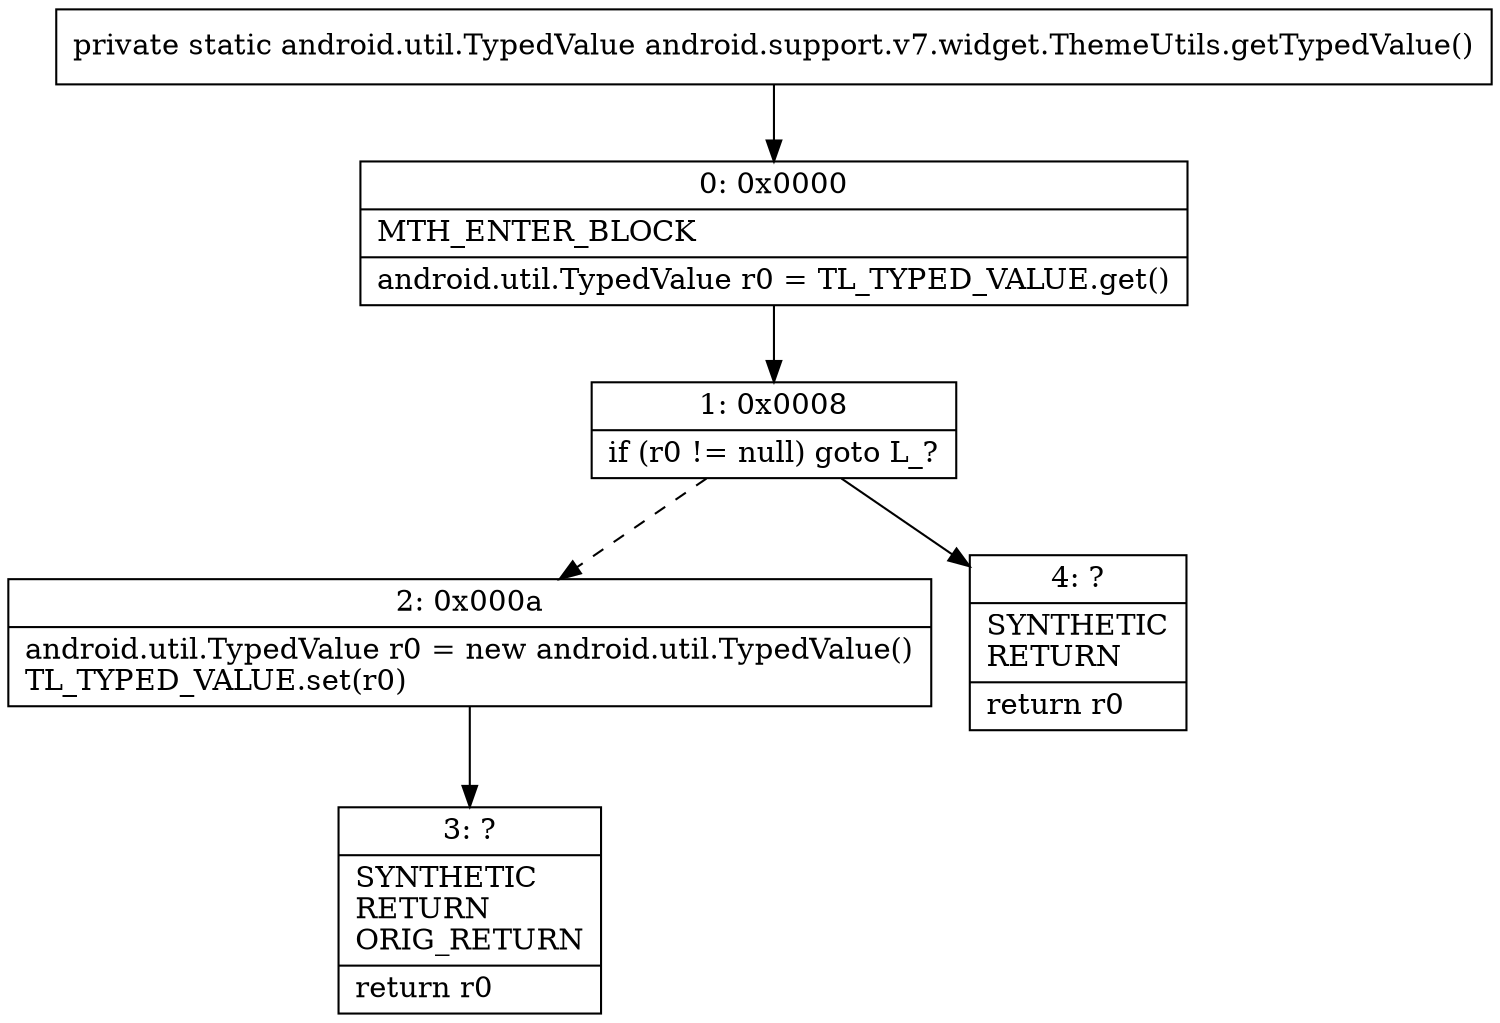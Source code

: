 digraph "CFG forandroid.support.v7.widget.ThemeUtils.getTypedValue()Landroid\/util\/TypedValue;" {
Node_0 [shape=record,label="{0\:\ 0x0000|MTH_ENTER_BLOCK\l|android.util.TypedValue r0 = TL_TYPED_VALUE.get()\l}"];
Node_1 [shape=record,label="{1\:\ 0x0008|if (r0 != null) goto L_?\l}"];
Node_2 [shape=record,label="{2\:\ 0x000a|android.util.TypedValue r0 = new android.util.TypedValue()\lTL_TYPED_VALUE.set(r0)\l}"];
Node_3 [shape=record,label="{3\:\ ?|SYNTHETIC\lRETURN\lORIG_RETURN\l|return r0\l}"];
Node_4 [shape=record,label="{4\:\ ?|SYNTHETIC\lRETURN\l|return r0\l}"];
MethodNode[shape=record,label="{private static android.util.TypedValue android.support.v7.widget.ThemeUtils.getTypedValue() }"];
MethodNode -> Node_0;
Node_0 -> Node_1;
Node_1 -> Node_2[style=dashed];
Node_1 -> Node_4;
Node_2 -> Node_3;
}

